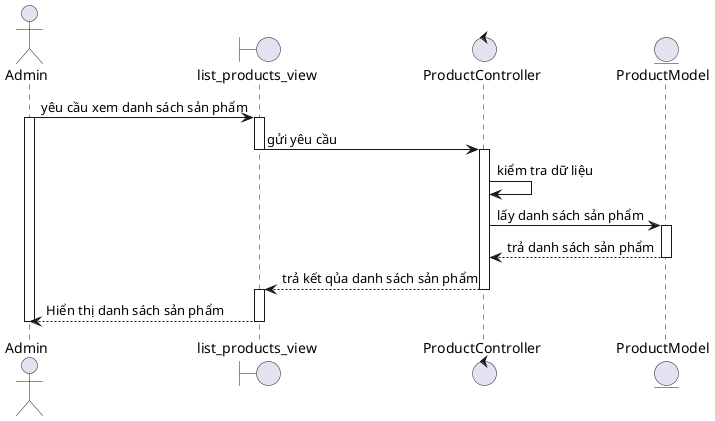 @startuml
actor Admin
boundary list_products_view
control ProductController
entity ProductModel

Admin -> list_products_view : yêu cầu xem danh sách sản phẩm
activate Admin
activate list_products_view
list_products_view -> ProductController: gửi yêu cầu
deactivate list_products_view
activate ProductController
ProductController -> ProductController : kiểm tra dữ liệu
ProductController -> ProductModel : lấy danh sách sản phẩm
activate ProductModel
ProductModel --> ProductController : trả danh sách sản phẩm
deactivate ProductModel
ProductController --> list_products_view: trả kết qủa danh sách sản phẩm
deactivate ProductController
activate list_products_view
list_products_view --> Admin: Hiển thị danh sách sản phẩm
deactivate list_products_view
deactivate Admin

@enduml